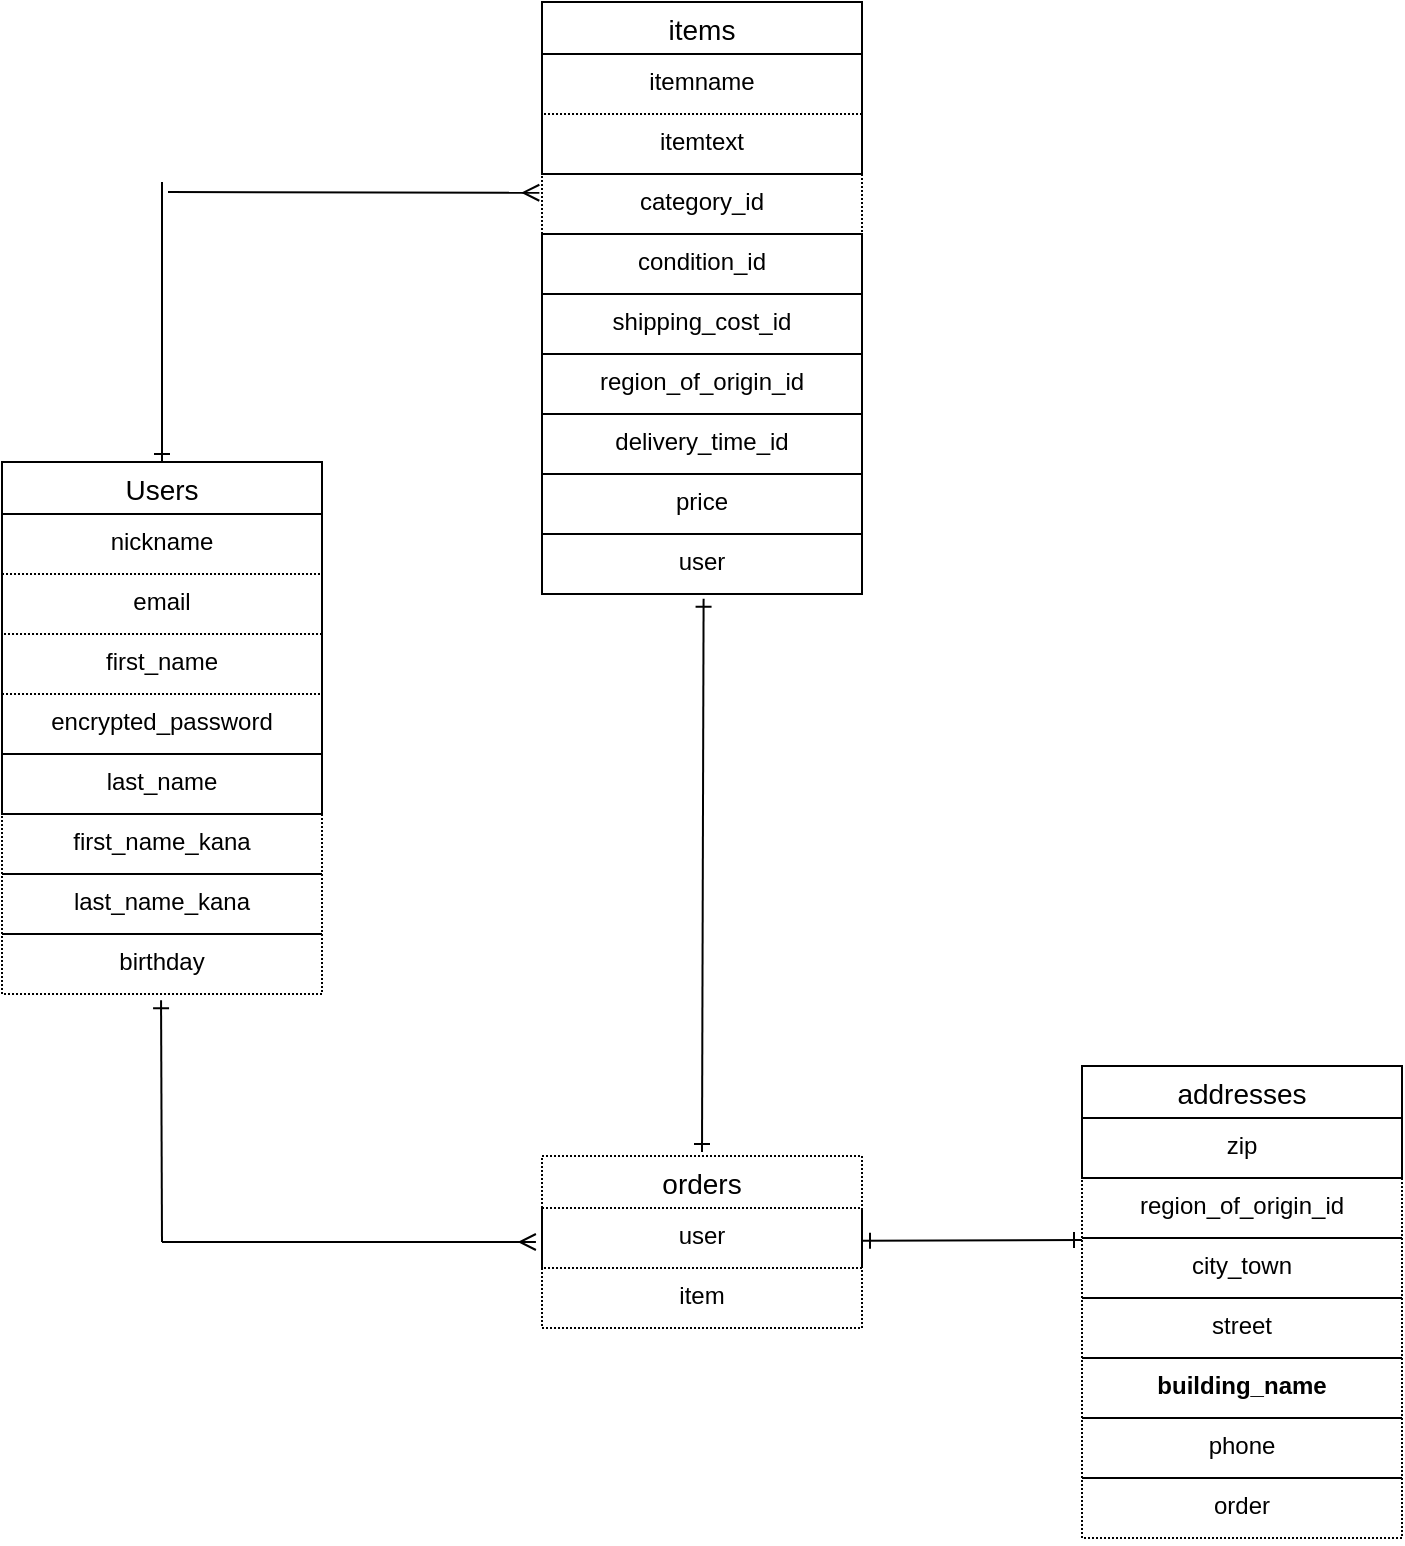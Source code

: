 <mxfile>
    <diagram id="gxQk09vPKFf7tg2IZLJJ" name="ページ1">
        <mxGraphModel dx="681" dy="700" grid="1" gridSize="10" guides="1" tooltips="1" connect="1" arrows="1" fold="1" page="1" pageScale="1" pageWidth="827" pageHeight="1169" math="0" shadow="0">
            <root>
                <mxCell id="0"/>
                <mxCell id="1" parent="0"/>
                <mxCell id="6" value="items" style="swimlane;fontStyle=0;childLayout=stackLayout;horizontal=1;startSize=26;horizontalStack=0;resizeParent=1;resizeParentMax=0;resizeLast=0;collapsible=1;marginBottom=0;align=center;fontSize=14;" vertex="1" parent="1">
                    <mxGeometry x="370" y="140" width="160" height="86" as="geometry"/>
                </mxCell>
                <mxCell id="8" value="itemname" style="text;strokeColor=default;fillColor=none;spacingLeft=4;spacingRight=4;overflow=hidden;rotatable=0;points=[[0,0.5],[1,0.5]];portConstraint=eastwest;fontSize=12;align=center;perimeterSpacing=1;dashed=1;dashPattern=1 1;" vertex="1" parent="6">
                    <mxGeometry y="26" width="160" height="30" as="geometry"/>
                </mxCell>
                <mxCell id="9" value="itemtext" style="text;strokeColor=none;fillColor=none;spacingLeft=4;spacingRight=4;overflow=hidden;rotatable=0;points=[[0,0.5],[1,0.5]];portConstraint=eastwest;fontSize=12;align=center;" vertex="1" parent="6">
                    <mxGeometry y="56" width="160" height="30" as="geometry"/>
                </mxCell>
                <mxCell id="10" value="addresses" style="swimlane;fontStyle=0;childLayout=stackLayout;horizontal=1;startSize=26;horizontalStack=0;resizeParent=1;resizeParentMax=0;resizeLast=0;collapsible=1;marginBottom=0;align=center;fontSize=14;" vertex="1" parent="1">
                    <mxGeometry x="640" y="672" width="160" height="56" as="geometry"/>
                </mxCell>
                <mxCell id="39" value="zip" style="text;strokeColor=default;fillColor=none;spacingLeft=4;spacingRight=4;overflow=hidden;rotatable=0;points=[[0,0.5],[1,0.5]];portConstraint=eastwest;fontSize=12;align=center;dashed=1;dashPattern=1 1;" vertex="1" parent="10">
                    <mxGeometry y="26" width="160" height="30" as="geometry"/>
                </mxCell>
                <mxCell id="21" style="edgeStyle=none;html=1;exitX=0.497;exitY=1.104;exitDx=0;exitDy=0;endArrow=none;endFill=0;startArrow=ERone;startFill=0;exitPerimeter=0;" edge="1" parent="1" source="55">
                    <mxGeometry relative="1" as="geometry">
                        <mxPoint x="180" y="760" as="targetPoint"/>
                        <mxPoint x="179.38" y="646" as="sourcePoint"/>
                    </mxGeometry>
                </mxCell>
                <mxCell id="33" value="" style="endArrow=ERmany;html=1;rounded=0;startArrow=none;startFill=0;endFill=0;entryX=-0.027;entryY=-0.021;entryDx=0;entryDy=0;entryPerimeter=0;" edge="1" parent="1">
                    <mxGeometry relative="1" as="geometry">
                        <mxPoint x="183" y="235" as="sourcePoint"/>
                        <mxPoint x="368.68" y="235.37" as="targetPoint"/>
                        <Array as="points"/>
                    </mxGeometry>
                </mxCell>
                <mxCell id="34" value="" style="endArrow=ERone;html=1;rounded=0;startArrow=ERone;startFill=0;endFill=0;" edge="1" parent="1">
                    <mxGeometry relative="1" as="geometry">
                        <mxPoint x="530" y="759.38" as="sourcePoint"/>
                        <mxPoint x="640" y="759" as="targetPoint"/>
                    </mxGeometry>
                </mxCell>
                <mxCell id="44" value="Users" style="swimlane;fontStyle=0;childLayout=stackLayout;horizontal=1;startSize=26;horizontalStack=0;resizeParent=1;resizeParentMax=0;resizeLast=0;collapsible=1;marginBottom=0;align=center;fontSize=14;" vertex="1" parent="1">
                    <mxGeometry x="100" y="370" width="160" height="176" as="geometry"/>
                </mxCell>
                <mxCell id="45" value="nickname" style="text;strokeColor=none;fillColor=none;spacingLeft=4;spacingRight=4;overflow=hidden;rotatable=0;points=[[0,0.5],[1,0.5]];portConstraint=eastwest;fontSize=12;align=center;" vertex="1" parent="44">
                    <mxGeometry y="26" width="160" height="30" as="geometry"/>
                </mxCell>
                <mxCell id="47" value="email" style="text;strokeColor=default;fillColor=none;spacingLeft=4;spacingRight=4;overflow=hidden;rotatable=0;points=[[0,0.5],[1,0.5]];portConstraint=eastwest;fontSize=12;align=center;dashed=1;dashPattern=1 1;" vertex="1" parent="44">
                    <mxGeometry y="56" width="160" height="30" as="geometry"/>
                </mxCell>
                <mxCell id="50" value="first_name" style="text;strokeColor=none;fillColor=none;spacingLeft=4;spacingRight=4;overflow=hidden;rotatable=0;points=[[0,0.5],[1,0.5]];portConstraint=eastwest;fontSize=12;align=center;" vertex="1" parent="44">
                    <mxGeometry y="86" width="160" height="30" as="geometry"/>
                </mxCell>
                <mxCell id="48" value="encrypted_password" style="text;strokeColor=default;fillColor=none;spacingLeft=4;spacingRight=4;overflow=hidden;rotatable=0;points=[[0,0.5],[1,0.5]];portConstraint=eastwest;fontSize=12;align=center;dashed=1;dashPattern=1 1;" vertex="1" parent="44">
                    <mxGeometry y="116" width="160" height="30" as="geometry"/>
                </mxCell>
                <mxCell id="51" value="last_name" style="text;strokeColor=default;fillColor=none;spacingLeft=4;spacingRight=4;overflow=hidden;rotatable=0;points=[[0,0.5],[1,0.5]];portConstraint=eastwest;fontSize=12;align=center;dashed=1;dashPattern=1 1;" vertex="1" parent="44">
                    <mxGeometry y="146" width="160" height="30" as="geometry"/>
                </mxCell>
                <mxCell id="53" value="first_name_kana" style="text;strokeColor=default;fillColor=none;spacingLeft=4;spacingRight=4;overflow=hidden;rotatable=0;points=[[0,0.5],[1,0.5]];portConstraint=eastwest;fontSize=12;align=center;dashed=1;dashPattern=1 1;" vertex="1" parent="1">
                    <mxGeometry x="100" y="546" width="160" height="30" as="geometry"/>
                </mxCell>
                <mxCell id="54" value="last_name_kana" style="text;strokeColor=default;fillColor=none;spacingLeft=4;spacingRight=4;overflow=hidden;rotatable=0;points=[[0,0.5],[1,0.5]];portConstraint=eastwest;fontSize=12;align=center;dashed=1;dashPattern=1 1;" vertex="1" parent="1">
                    <mxGeometry x="100" y="576" width="160" height="30" as="geometry"/>
                </mxCell>
                <mxCell id="55" value="birthday" style="text;strokeColor=default;fillColor=none;spacingLeft=4;spacingRight=4;overflow=hidden;rotatable=0;points=[[0,0.5],[1,0.5]];portConstraint=eastwest;fontSize=12;align=center;dashed=1;dashPattern=1 1;" vertex="1" parent="1">
                    <mxGeometry x="100" y="606" width="160" height="30" as="geometry"/>
                </mxCell>
                <mxCell id="56" value="category_id" style="text;strokeColor=default;fillColor=none;spacingLeft=4;spacingRight=4;overflow=hidden;rotatable=0;points=[[0,0.5],[1,0.5]];portConstraint=eastwest;fontSize=12;align=center;dashed=1;dashPattern=1 1;" vertex="1" parent="1">
                    <mxGeometry x="370" y="226" width="160" height="30" as="geometry"/>
                </mxCell>
                <mxCell id="57" value="condition_id" style="text;strokeColor=default;fillColor=none;spacingLeft=4;spacingRight=4;overflow=hidden;rotatable=0;points=[[0,0.5],[1,0.5]];portConstraint=eastwest;fontSize=12;align=center;" vertex="1" parent="1">
                    <mxGeometry x="370" y="256" width="160" height="30" as="geometry"/>
                </mxCell>
                <mxCell id="58" value=" shipping_cost_id" style="text;strokeColor=default;fillColor=none;spacingLeft=4;spacingRight=4;overflow=hidden;rotatable=0;points=[[0,0.5],[1,0.5]];portConstraint=eastwest;fontSize=12;align=center;" vertex="1" parent="1">
                    <mxGeometry x="370" y="286" width="160" height="30" as="geometry"/>
                </mxCell>
                <mxCell id="59" value="region_of_origin_id" style="text;strokeColor=default;fillColor=none;spacingLeft=4;spacingRight=4;overflow=hidden;rotatable=0;points=[[0,0.5],[1,0.5]];portConstraint=eastwest;fontSize=12;align=center;" vertex="1" parent="1">
                    <mxGeometry x="370" y="316" width="160" height="30" as="geometry"/>
                </mxCell>
                <mxCell id="60" value="delivery_time_id" style="text;strokeColor=default;fillColor=none;spacingLeft=4;spacingRight=4;overflow=hidden;rotatable=0;points=[[0,0.5],[1,0.5]];portConstraint=eastwest;fontSize=12;align=center;" vertex="1" parent="1">
                    <mxGeometry x="370" y="346" width="160" height="30" as="geometry"/>
                </mxCell>
                <mxCell id="61" value="price" style="text;strokeColor=default;fillColor=none;spacingLeft=4;spacingRight=4;overflow=hidden;rotatable=0;points=[[0,0.5],[1,0.5]];portConstraint=eastwest;fontSize=12;align=center;" vertex="1" parent="1">
                    <mxGeometry x="370" y="376" width="160" height="30" as="geometry"/>
                </mxCell>
                <mxCell id="62" value="user" style="text;strokeColor=default;fillColor=none;spacingLeft=4;spacingRight=4;overflow=hidden;rotatable=0;points=[[0,0.5],[1,0.5]];portConstraint=eastwest;fontSize=12;align=center;" vertex="1" parent="1">
                    <mxGeometry x="370" y="406" width="160" height="30" as="geometry"/>
                </mxCell>
                <mxCell id="63" value="region_of_origin_id" style="text;strokeColor=default;fillColor=none;spacingLeft=4;spacingRight=4;overflow=hidden;rotatable=0;points=[[0,0.5],[1,0.5]];portConstraint=eastwest;fontSize=12;align=center;dashed=1;dashPattern=1 1;" vertex="1" parent="1">
                    <mxGeometry x="640" y="728" width="160" height="30" as="geometry"/>
                </mxCell>
                <mxCell id="64" value="city_town" style="text;strokeColor=default;fillColor=none;spacingLeft=4;spacingRight=4;overflow=hidden;rotatable=0;points=[[0,0.5],[1,0.5]];portConstraint=eastwest;fontSize=12;align=center;dashed=1;dashPattern=1 1;" vertex="1" parent="1">
                    <mxGeometry x="640" y="758" width="160" height="30" as="geometry"/>
                </mxCell>
                <mxCell id="65" value="street" style="text;strokeColor=default;fillColor=none;spacingLeft=4;spacingRight=4;overflow=hidden;rotatable=0;points=[[0,0.5],[1,0.5]];portConstraint=eastwest;fontSize=12;align=center;dashed=1;dashPattern=1 1;" vertex="1" parent="1">
                    <mxGeometry x="640" y="788" width="160" height="30" as="geometry"/>
                </mxCell>
                <mxCell id="67" value="phone" style="text;strokeColor=default;fillColor=none;spacingLeft=4;spacingRight=4;overflow=hidden;rotatable=0;points=[[0,0.5],[1,0.5]];portConstraint=eastwest;fontSize=12;align=center;dashed=1;dashPattern=1 1;" vertex="1" parent="1">
                    <mxGeometry x="640" y="848" width="160" height="30" as="geometry"/>
                </mxCell>
                <mxCell id="81" value="orders" style="swimlane;fontStyle=0;childLayout=stackLayout;horizontal=1;startSize=26;horizontalStack=0;resizeParent=1;resizeParentMax=0;resizeLast=0;collapsible=1;marginBottom=0;align=center;fontSize=14;dashed=1;dashPattern=1 1;strokeColor=default;fillColor=none;" vertex="1" parent="1">
                    <mxGeometry x="370" y="717" width="160" height="86" as="geometry"/>
                </mxCell>
                <mxCell id="13" value="user" style="text;strokeColor=default;fillColor=none;spacingLeft=4;spacingRight=4;overflow=hidden;rotatable=0;points=[[0,0.5],[1,0.5]];portConstraint=eastwest;fontSize=12;align=center;dashed=1;dashPattern=1 1;" vertex="1" parent="81">
                    <mxGeometry y="26" width="160" height="30" as="geometry"/>
                </mxCell>
                <mxCell id="37" value="item" style="text;strokeColor=none;fillColor=none;spacingLeft=4;spacingRight=4;overflow=hidden;rotatable=0;points=[[0,0.5],[1,0.5]];portConstraint=eastwest;fontSize=12;align=center;dashed=1;dashPattern=1 1;" vertex="1" parent="81">
                    <mxGeometry y="56" width="160" height="30" as="geometry"/>
                </mxCell>
                <mxCell id="85" style="edgeStyle=none;html=1;exitX=0.5;exitY=0;exitDx=0;exitDy=0;endArrow=none;endFill=0;startArrow=ERone;startFill=0;" edge="1" parent="1" source="44">
                    <mxGeometry relative="1" as="geometry">
                        <mxPoint x="180" y="230" as="targetPoint"/>
                        <mxPoint x="140.0" y="180" as="sourcePoint"/>
                    </mxGeometry>
                </mxCell>
                <mxCell id="31" value="" style="endArrow=ERmany;html=1;rounded=0;entryX=-0.019;entryY=0.133;entryDx=0;entryDy=0;entryPerimeter=0;endFill=0;" edge="1" parent="1">
                    <mxGeometry relative="1" as="geometry">
                        <mxPoint x="180" y="760.01" as="sourcePoint"/>
                        <mxPoint x="366.96" y="760" as="targetPoint"/>
                    </mxGeometry>
                </mxCell>
                <mxCell id="93" value="" style="endArrow=ERone;html=1;rounded=0;exitX=0.505;exitY=1.146;exitDx=0;exitDy=0;exitPerimeter=0;startArrow=ERone;startFill=0;endFill=0;entryX=0.5;entryY=0;entryDx=0;entryDy=0;" edge="1" parent="1">
                    <mxGeometry relative="1" as="geometry">
                        <mxPoint x="450.8" y="438.38" as="sourcePoint"/>
                        <mxPoint x="450" y="715.0" as="targetPoint"/>
                    </mxGeometry>
                </mxCell>
                <mxCell id="94" value="building_name" style="text;strokeColor=default;fillColor=none;spacingLeft=4;spacingRight=4;overflow=hidden;rotatable=0;points=[[0,0.5],[1,0.5]];portConstraint=eastwest;fontSize=12;align=center;dashed=1;dashPattern=1 1;fontStyle=1" vertex="1" parent="1">
                    <mxGeometry x="640" y="818" width="160" height="30" as="geometry"/>
                </mxCell>
                <mxCell id="95" value="order" style="text;strokeColor=default;fillColor=none;spacingLeft=4;spacingRight=4;overflow=hidden;rotatable=0;points=[[0,0.5],[1,0.5]];portConstraint=eastwest;fontSize=12;align=center;dashed=1;dashPattern=1 1;" vertex="1" parent="1">
                    <mxGeometry x="640" y="878" width="160" height="30" as="geometry"/>
                </mxCell>
            </root>
        </mxGraphModel>
    </diagram>
</mxfile>
